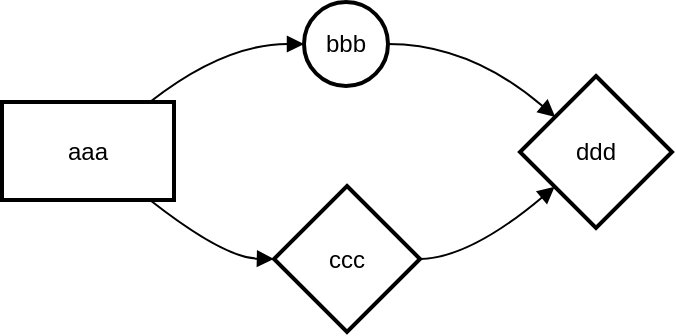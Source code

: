 <mxfile version="24.8.3">
  <diagram name="Page-1" id="ZOk6o8Xg4gnk4GBEnO5o">
    <mxGraphModel>
      <root>
        <mxCell id="0" />
        <mxCell id="1" parent="0" />
        <mxCell id="2" value="aaa" style="whiteSpace=wrap;strokeWidth=2;" vertex="1" parent="1">
          <mxGeometry x="8" y="58" width="86" height="49" as="geometry" />
        </mxCell>
        <mxCell id="3" value="bbb" style="ellipse;aspect=fixed;strokeWidth=2;whiteSpace=wrap;" vertex="1" parent="1">
          <mxGeometry x="159" y="8" width="42" height="42" as="geometry" />
        </mxCell>
        <mxCell id="4" value="ccc" style="rhombus;strokeWidth=2;whiteSpace=wrap;" vertex="1" parent="1">
          <mxGeometry x="144" y="100" width="73" height="73" as="geometry" />
        </mxCell>
        <mxCell id="5" value="ddd" style="rhombus;strokeWidth=2;whiteSpace=wrap;" vertex="1" parent="1">
          <mxGeometry x="267" y="45" width="76" height="76" as="geometry" />
        </mxCell>
        <mxCell id="6" value="" style="curved=1;startArrow=none;endArrow=block;exitX=0.86;exitY=0;entryX=0.01;entryY=0.5;" edge="1" parent="1" source="2" target="3">
          <mxGeometry relative="1" as="geometry">
            <Array as="points">
              <mxPoint x="119" y="29" />
            </Array>
          </mxGeometry>
        </mxCell>
        <mxCell id="7" value="" style="curved=1;startArrow=none;endArrow=block;exitX=0.86;exitY=1;entryX=0;entryY=0.5;" edge="1" parent="1" source="2" target="4">
          <mxGeometry relative="1" as="geometry">
            <Array as="points">
              <mxPoint x="119" y="136" />
            </Array>
          </mxGeometry>
        </mxCell>
        <mxCell id="8" value="" style="curved=1;startArrow=none;endArrow=block;exitX=1;exitY=0.5;entryX=0;entryY=0.07;" edge="1" parent="1" source="3" target="5">
          <mxGeometry relative="1" as="geometry">
            <Array as="points">
              <mxPoint x="242" y="29" />
            </Array>
          </mxGeometry>
        </mxCell>
        <mxCell id="9" value="" style="curved=1;startArrow=none;endArrow=block;exitX=1;exitY=0.5;entryX=0;entryY=0.92;" edge="1" parent="1" source="4" target="5">
          <mxGeometry relative="1" as="geometry">
            <Array as="points">
              <mxPoint x="242" y="136" />
            </Array>
          </mxGeometry>
        </mxCell>
      </root>
    </mxGraphModel>
  </diagram>
</mxfile>
